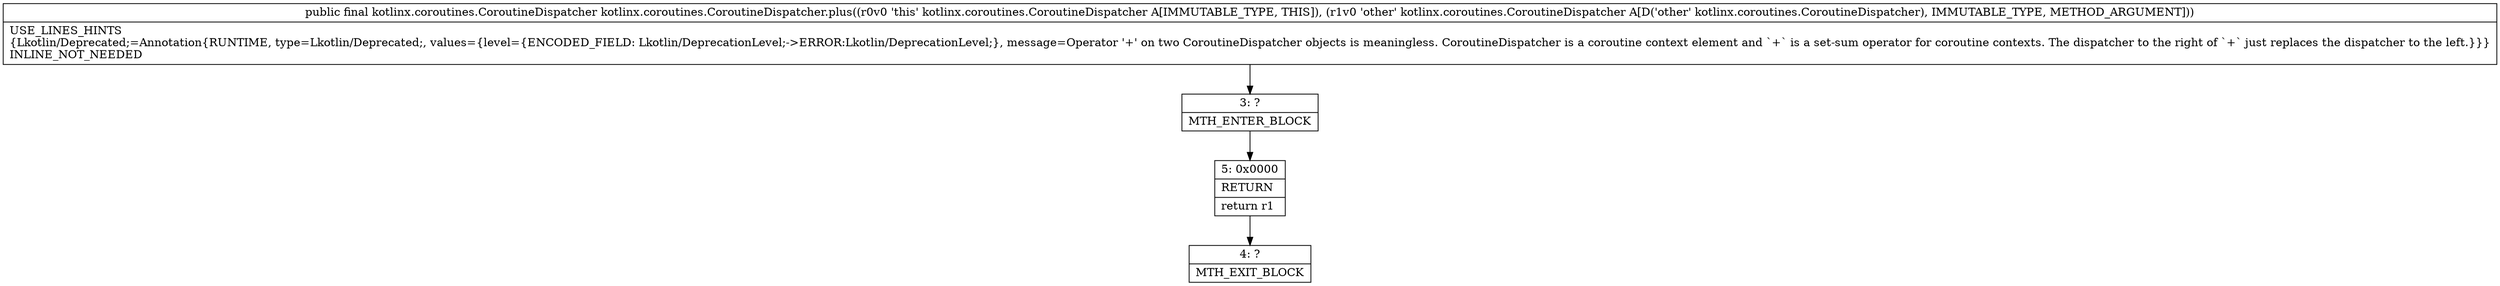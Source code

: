 digraph "CFG forkotlinx.coroutines.CoroutineDispatcher.plus(Lkotlinx\/coroutines\/CoroutineDispatcher;)Lkotlinx\/coroutines\/CoroutineDispatcher;" {
Node_3 [shape=record,label="{3\:\ ?|MTH_ENTER_BLOCK\l}"];
Node_5 [shape=record,label="{5\:\ 0x0000|RETURN\l|return r1\l}"];
Node_4 [shape=record,label="{4\:\ ?|MTH_EXIT_BLOCK\l}"];
MethodNode[shape=record,label="{public final kotlinx.coroutines.CoroutineDispatcher kotlinx.coroutines.CoroutineDispatcher.plus((r0v0 'this' kotlinx.coroutines.CoroutineDispatcher A[IMMUTABLE_TYPE, THIS]), (r1v0 'other' kotlinx.coroutines.CoroutineDispatcher A[D('other' kotlinx.coroutines.CoroutineDispatcher), IMMUTABLE_TYPE, METHOD_ARGUMENT]))  | USE_LINES_HINTS\l\{Lkotlin\/Deprecated;=Annotation\{RUNTIME, type=Lkotlin\/Deprecated;, values=\{level=\{ENCODED_FIELD: Lkotlin\/DeprecationLevel;\-\>ERROR:Lkotlin\/DeprecationLevel;\}, message=Operator '+' on two CoroutineDispatcher objects is meaningless. CoroutineDispatcher is a coroutine context element and `+` is a set\-sum operator for coroutine contexts. The dispatcher to the right of `+` just replaces the dispatcher to the left.\}\}\}\lINLINE_NOT_NEEDED\l}"];
MethodNode -> Node_3;Node_3 -> Node_5;
Node_5 -> Node_4;
}

